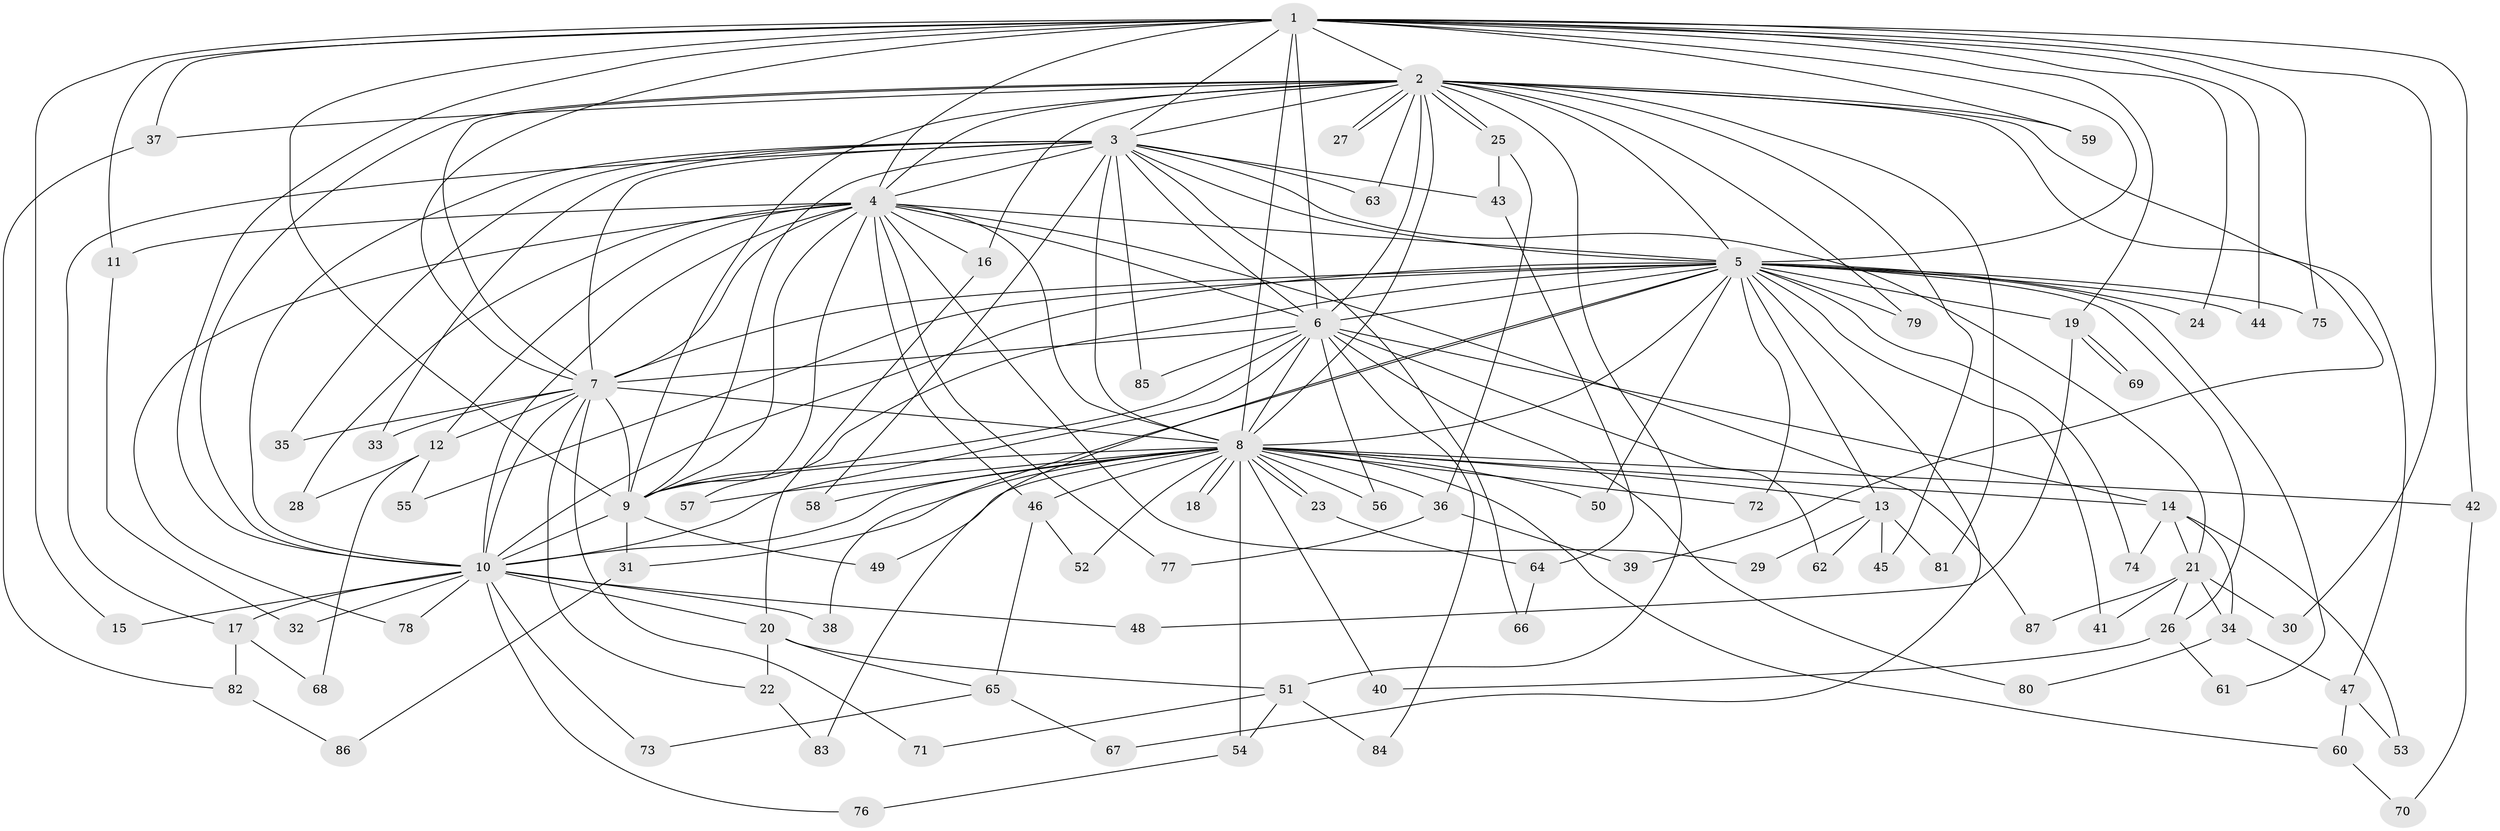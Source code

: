 // coarse degree distribution, {14: 0.03333333333333333, 24: 0.016666666666666666, 16: 0.016666666666666666, 17: 0.016666666666666666, 19: 0.016666666666666666, 15: 0.016666666666666666, 25: 0.016666666666666666, 3: 0.15, 5: 0.05, 6: 0.016666666666666666, 2: 0.5166666666666667, 4: 0.1, 7: 0.03333333333333333}
// Generated by graph-tools (version 1.1) at 2025/17/03/04/25 18:17:47]
// undirected, 87 vertices, 199 edges
graph export_dot {
graph [start="1"]
  node [color=gray90,style=filled];
  1;
  2;
  3;
  4;
  5;
  6;
  7;
  8;
  9;
  10;
  11;
  12;
  13;
  14;
  15;
  16;
  17;
  18;
  19;
  20;
  21;
  22;
  23;
  24;
  25;
  26;
  27;
  28;
  29;
  30;
  31;
  32;
  33;
  34;
  35;
  36;
  37;
  38;
  39;
  40;
  41;
  42;
  43;
  44;
  45;
  46;
  47;
  48;
  49;
  50;
  51;
  52;
  53;
  54;
  55;
  56;
  57;
  58;
  59;
  60;
  61;
  62;
  63;
  64;
  65;
  66;
  67;
  68;
  69;
  70;
  71;
  72;
  73;
  74;
  75;
  76;
  77;
  78;
  79;
  80;
  81;
  82;
  83;
  84;
  85;
  86;
  87;
  1 -- 2;
  1 -- 3;
  1 -- 4;
  1 -- 5;
  1 -- 6;
  1 -- 7;
  1 -- 8;
  1 -- 9;
  1 -- 10;
  1 -- 11;
  1 -- 15;
  1 -- 19;
  1 -- 24;
  1 -- 30;
  1 -- 37;
  1 -- 42;
  1 -- 44;
  1 -- 59;
  1 -- 75;
  2 -- 3;
  2 -- 4;
  2 -- 5;
  2 -- 6;
  2 -- 7;
  2 -- 8;
  2 -- 9;
  2 -- 10;
  2 -- 16;
  2 -- 25;
  2 -- 25;
  2 -- 27;
  2 -- 27;
  2 -- 37;
  2 -- 39;
  2 -- 45;
  2 -- 47;
  2 -- 51;
  2 -- 59;
  2 -- 63;
  2 -- 79;
  2 -- 81;
  3 -- 4;
  3 -- 5;
  3 -- 6;
  3 -- 7;
  3 -- 8;
  3 -- 9;
  3 -- 10;
  3 -- 17;
  3 -- 21;
  3 -- 33;
  3 -- 35;
  3 -- 43;
  3 -- 58;
  3 -- 63;
  3 -- 66;
  3 -- 85;
  4 -- 5;
  4 -- 6;
  4 -- 7;
  4 -- 8;
  4 -- 9;
  4 -- 10;
  4 -- 11;
  4 -- 12;
  4 -- 16;
  4 -- 28;
  4 -- 29;
  4 -- 46;
  4 -- 57;
  4 -- 77;
  4 -- 78;
  4 -- 87;
  5 -- 6;
  5 -- 7;
  5 -- 8;
  5 -- 9;
  5 -- 10;
  5 -- 13;
  5 -- 19;
  5 -- 24;
  5 -- 26;
  5 -- 38;
  5 -- 41;
  5 -- 44;
  5 -- 50;
  5 -- 55;
  5 -- 61;
  5 -- 67;
  5 -- 72;
  5 -- 74;
  5 -- 75;
  5 -- 79;
  5 -- 83;
  6 -- 7;
  6 -- 8;
  6 -- 9;
  6 -- 10;
  6 -- 14;
  6 -- 56;
  6 -- 62;
  6 -- 80;
  6 -- 84;
  6 -- 85;
  7 -- 8;
  7 -- 9;
  7 -- 10;
  7 -- 12;
  7 -- 22;
  7 -- 33;
  7 -- 35;
  7 -- 71;
  8 -- 9;
  8 -- 10;
  8 -- 13;
  8 -- 14;
  8 -- 18;
  8 -- 18;
  8 -- 23;
  8 -- 23;
  8 -- 31;
  8 -- 36;
  8 -- 40;
  8 -- 42;
  8 -- 46;
  8 -- 49;
  8 -- 50;
  8 -- 52;
  8 -- 54;
  8 -- 56;
  8 -- 57;
  8 -- 58;
  8 -- 60;
  8 -- 72;
  9 -- 10;
  9 -- 31;
  9 -- 49;
  10 -- 15;
  10 -- 17;
  10 -- 20;
  10 -- 32;
  10 -- 38;
  10 -- 48;
  10 -- 73;
  10 -- 76;
  10 -- 78;
  11 -- 32;
  12 -- 28;
  12 -- 55;
  12 -- 68;
  13 -- 29;
  13 -- 45;
  13 -- 62;
  13 -- 81;
  14 -- 21;
  14 -- 34;
  14 -- 53;
  14 -- 74;
  16 -- 20;
  17 -- 68;
  17 -- 82;
  19 -- 48;
  19 -- 69;
  19 -- 69;
  20 -- 22;
  20 -- 51;
  20 -- 65;
  21 -- 26;
  21 -- 30;
  21 -- 34;
  21 -- 41;
  21 -- 87;
  22 -- 83;
  23 -- 64;
  25 -- 36;
  25 -- 43;
  26 -- 40;
  26 -- 61;
  31 -- 86;
  34 -- 47;
  34 -- 80;
  36 -- 39;
  36 -- 77;
  37 -- 82;
  42 -- 70;
  43 -- 64;
  46 -- 52;
  46 -- 65;
  47 -- 53;
  47 -- 60;
  51 -- 54;
  51 -- 71;
  51 -- 84;
  54 -- 76;
  60 -- 70;
  64 -- 66;
  65 -- 67;
  65 -- 73;
  82 -- 86;
}
